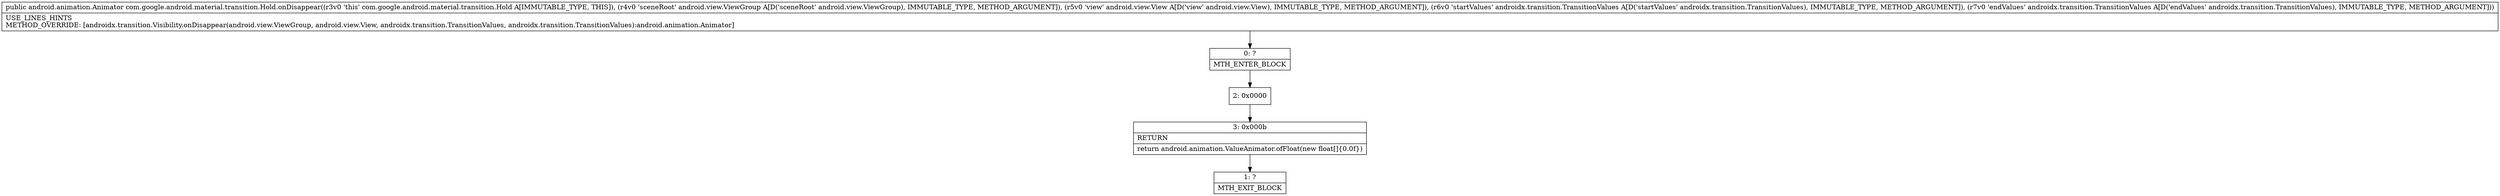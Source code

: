 digraph "CFG forcom.google.android.material.transition.Hold.onDisappear(Landroid\/view\/ViewGroup;Landroid\/view\/View;Landroidx\/transition\/TransitionValues;Landroidx\/transition\/TransitionValues;)Landroid\/animation\/Animator;" {
Node_0 [shape=record,label="{0\:\ ?|MTH_ENTER_BLOCK\l}"];
Node_2 [shape=record,label="{2\:\ 0x0000}"];
Node_3 [shape=record,label="{3\:\ 0x000b|RETURN\l|return android.animation.ValueAnimator.ofFloat(new float[]\{0.0f\})\l}"];
Node_1 [shape=record,label="{1\:\ ?|MTH_EXIT_BLOCK\l}"];
MethodNode[shape=record,label="{public android.animation.Animator com.google.android.material.transition.Hold.onDisappear((r3v0 'this' com.google.android.material.transition.Hold A[IMMUTABLE_TYPE, THIS]), (r4v0 'sceneRoot' android.view.ViewGroup A[D('sceneRoot' android.view.ViewGroup), IMMUTABLE_TYPE, METHOD_ARGUMENT]), (r5v0 'view' android.view.View A[D('view' android.view.View), IMMUTABLE_TYPE, METHOD_ARGUMENT]), (r6v0 'startValues' androidx.transition.TransitionValues A[D('startValues' androidx.transition.TransitionValues), IMMUTABLE_TYPE, METHOD_ARGUMENT]), (r7v0 'endValues' androidx.transition.TransitionValues A[D('endValues' androidx.transition.TransitionValues), IMMUTABLE_TYPE, METHOD_ARGUMENT]))  | USE_LINES_HINTS\lMETHOD_OVERRIDE: [androidx.transition.Visibility.onDisappear(android.view.ViewGroup, android.view.View, androidx.transition.TransitionValues, androidx.transition.TransitionValues):android.animation.Animator]\l}"];
MethodNode -> Node_0;Node_0 -> Node_2;
Node_2 -> Node_3;
Node_3 -> Node_1;
}

